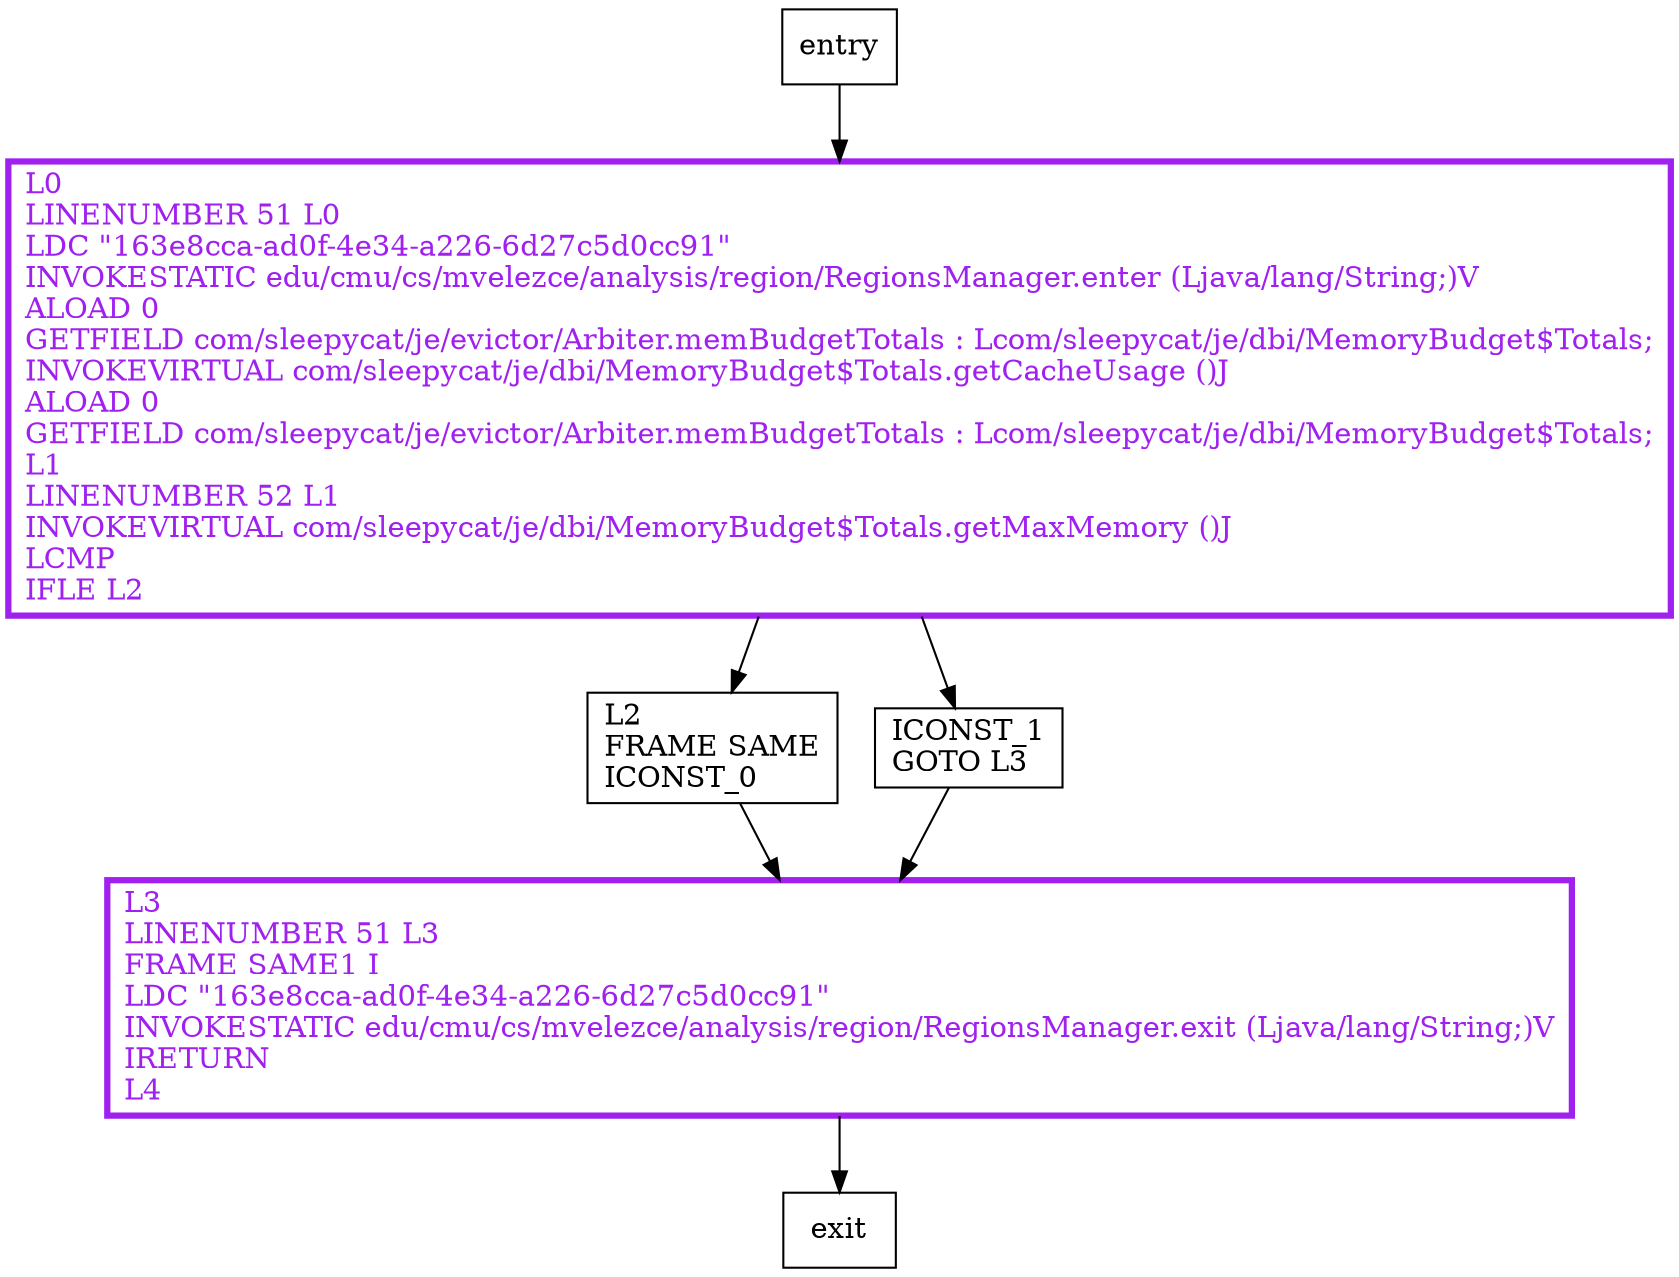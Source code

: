 digraph isOverBudget {
node [shape=record];
1320853097 [label="L0\lLINENUMBER 51 L0\lLDC \"163e8cca-ad0f-4e34-a226-6d27c5d0cc91\"\lINVOKESTATIC edu/cmu/cs/mvelezce/analysis/region/RegionsManager.enter (Ljava/lang/String;)V\lALOAD 0\lGETFIELD com/sleepycat/je/evictor/Arbiter.memBudgetTotals : Lcom/sleepycat/je/dbi/MemoryBudget$Totals;\lINVOKEVIRTUAL com/sleepycat/je/dbi/MemoryBudget$Totals.getCacheUsage ()J\lALOAD 0\lGETFIELD com/sleepycat/je/evictor/Arbiter.memBudgetTotals : Lcom/sleepycat/je/dbi/MemoryBudget$Totals;\lL1\lLINENUMBER 52 L1\lINVOKEVIRTUAL com/sleepycat/je/dbi/MemoryBudget$Totals.getMaxMemory ()J\lLCMP\lIFLE L2\l"];
71376212 [label="L2\lFRAME SAME\lICONST_0\l"];
2094383594 [label="L3\lLINENUMBER 51 L3\lFRAME SAME1 I\lLDC \"163e8cca-ad0f-4e34-a226-6d27c5d0cc91\"\lINVOKESTATIC edu/cmu/cs/mvelezce/analysis/region/RegionsManager.exit (Ljava/lang/String;)V\lIRETURN\lL4\l"];
984357810 [label="ICONST_1\lGOTO L3\l"];
entry;
exit;
1320853097 -> 71376212;
1320853097 -> 984357810;
entry -> 1320853097;
71376212 -> 2094383594;
2094383594 -> exit;
984357810 -> 2094383594;
1320853097[fontcolor="purple", penwidth=3, color="purple"];
2094383594[fontcolor="purple", penwidth=3, color="purple"];
}
